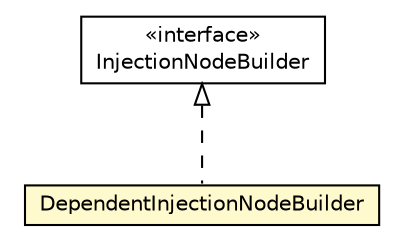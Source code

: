 #!/usr/local/bin/dot
#
# Class diagram 
# Generated by UMLGraph version 5.1 (http://www.umlgraph.org/)
#

digraph G {
	edge [fontname="Helvetica",fontsize=10,labelfontname="Helvetica",labelfontsize=10];
	node [fontname="Helvetica",fontsize=10,shape=plaintext];
	nodesep=0.25;
	ranksep=0.5;
	// org.androidtransfuse.gen.variableBuilder.InjectionNodeBuilder
	c80267 [label=<<table title="org.androidtransfuse.gen.variableBuilder.InjectionNodeBuilder" border="0" cellborder="1" cellspacing="0" cellpadding="2" port="p" href="./InjectionNodeBuilder.html">
		<tr><td><table border="0" cellspacing="0" cellpadding="1">
<tr><td align="center" balign="center"> &#171;interface&#187; </td></tr>
<tr><td align="center" balign="center"> InjectionNodeBuilder </td></tr>
		</table></td></tr>
		</table>>, fontname="Helvetica", fontcolor="black", fontsize=10.0];
	// org.androidtransfuse.gen.variableBuilder.DependentInjectionNodeBuilder
	c80294 [label=<<table title="org.androidtransfuse.gen.variableBuilder.DependentInjectionNodeBuilder" border="0" cellborder="1" cellspacing="0" cellpadding="2" port="p" bgcolor="lemonChiffon" href="./DependentInjectionNodeBuilder.html">
		<tr><td><table border="0" cellspacing="0" cellpadding="1">
<tr><td align="center" balign="center"> DependentInjectionNodeBuilder </td></tr>
		</table></td></tr>
		</table>>, fontname="Helvetica", fontcolor="black", fontsize=10.0];
	//org.androidtransfuse.gen.variableBuilder.DependentInjectionNodeBuilder implements org.androidtransfuse.gen.variableBuilder.InjectionNodeBuilder
	c80267:p -> c80294:p [dir=back,arrowtail=empty,style=dashed];
}

